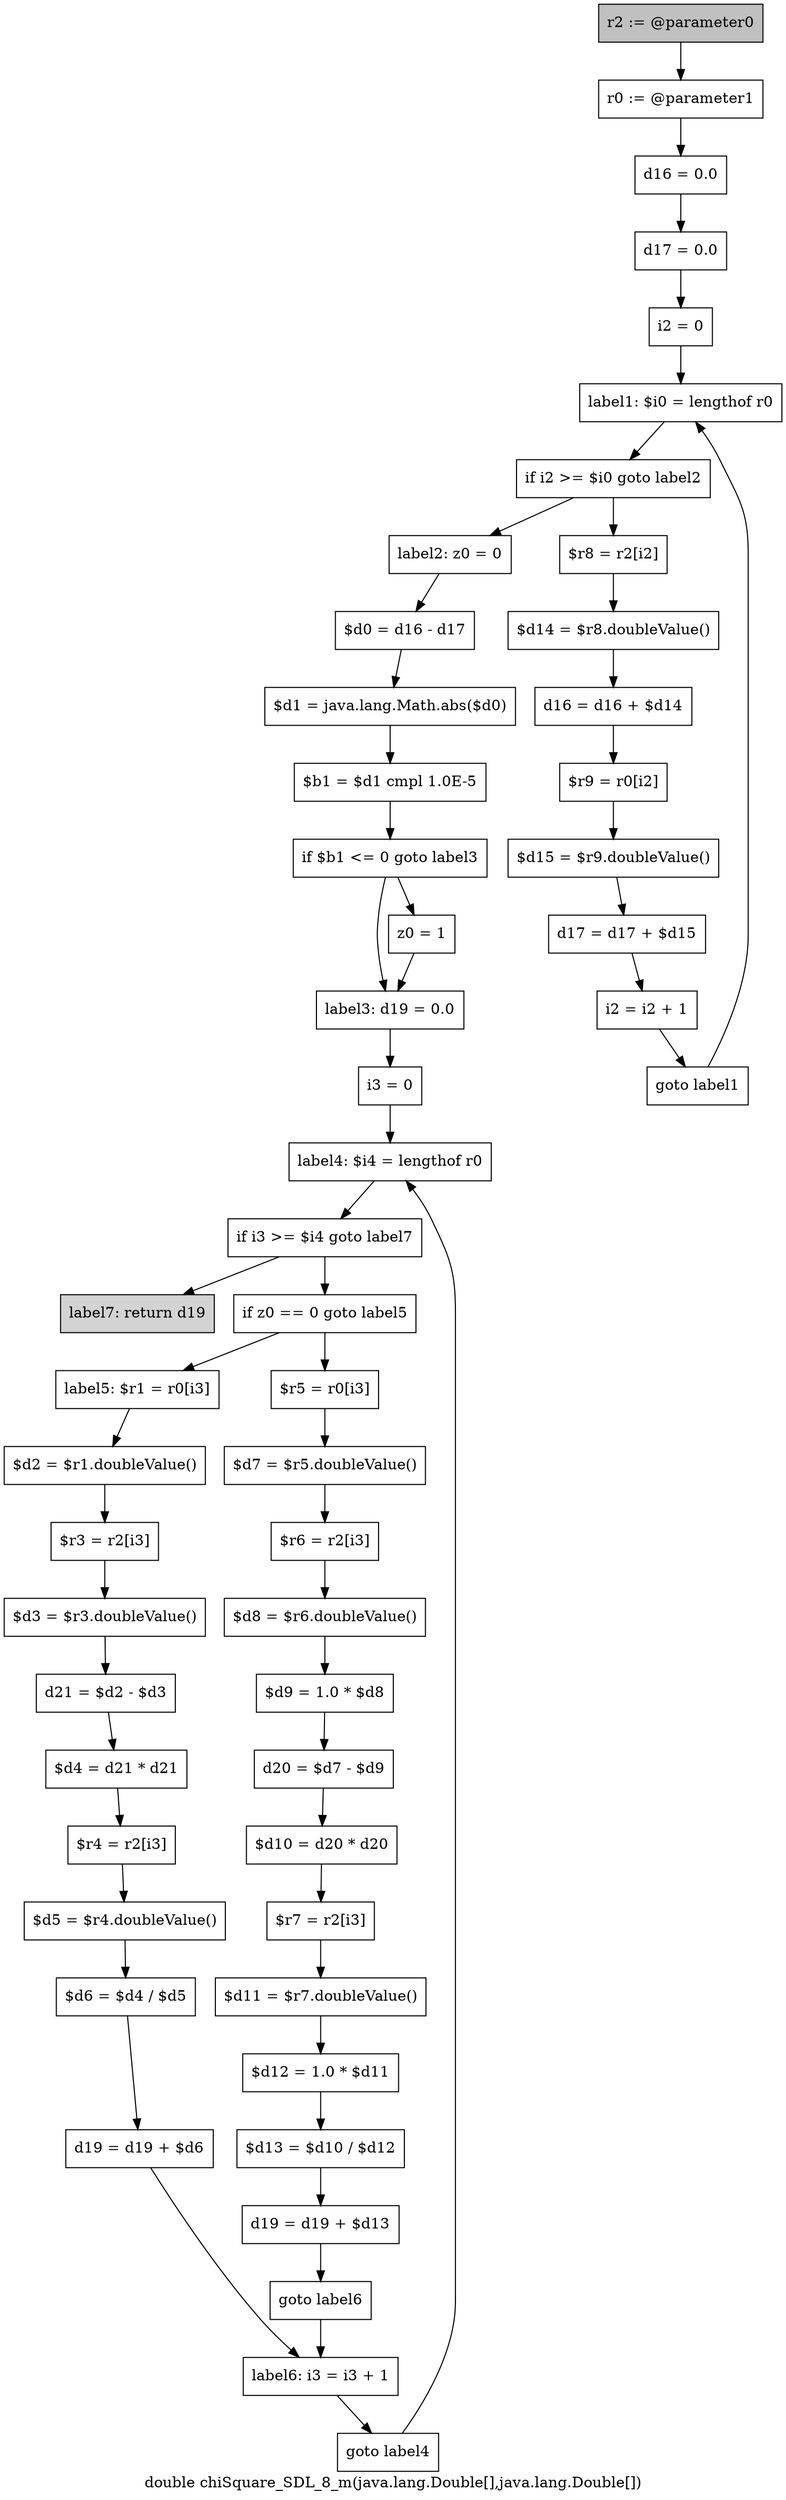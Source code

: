 digraph "double chiSquare_SDL_8_m(java.lang.Double[],java.lang.Double[])" {
    label="double chiSquare_SDL_8_m(java.lang.Double[],java.lang.Double[])";
    node [shape=box];
    "0" [style=filled,fillcolor=gray,label="r2 := @parameter0",];
    "1" [label="r0 := @parameter1",];
    "0"->"1";
    "2" [label="d16 = 0.0",];
    "1"->"2";
    "3" [label="d17 = 0.0",];
    "2"->"3";
    "4" [label="i2 = 0",];
    "3"->"4";
    "5" [label="label1: $i0 = lengthof r0",];
    "4"->"5";
    "6" [label="if i2 >= $i0 goto label2",];
    "5"->"6";
    "7" [label="$r8 = r2[i2]",];
    "6"->"7";
    "15" [label="label2: z0 = 0",];
    "6"->"15";
    "8" [label="$d14 = $r8.doubleValue()",];
    "7"->"8";
    "9" [label="d16 = d16 + $d14",];
    "8"->"9";
    "10" [label="$r9 = r0[i2]",];
    "9"->"10";
    "11" [label="$d15 = $r9.doubleValue()",];
    "10"->"11";
    "12" [label="d17 = d17 + $d15",];
    "11"->"12";
    "13" [label="i2 = i2 + 1",];
    "12"->"13";
    "14" [label="goto label1",];
    "13"->"14";
    "14"->"5";
    "16" [label="$d0 = d16 - d17",];
    "15"->"16";
    "17" [label="$d1 = java.lang.Math.abs($d0)",];
    "16"->"17";
    "18" [label="$b1 = $d1 cmpl 1.0E-5",];
    "17"->"18";
    "19" [label="if $b1 <= 0 goto label3",];
    "18"->"19";
    "20" [label="z0 = 1",];
    "19"->"20";
    "21" [label="label3: d19 = 0.0",];
    "19"->"21";
    "20"->"21";
    "22" [label="i3 = 0",];
    "21"->"22";
    "23" [label="label4: $i4 = lengthof r0",];
    "22"->"23";
    "24" [label="if i3 >= $i4 goto label7",];
    "23"->"24";
    "25" [label="if z0 == 0 goto label5",];
    "24"->"25";
    "51" [style=filled,fillcolor=lightgray,label="label7: return d19",];
    "24"->"51";
    "26" [label="$r5 = r0[i3]",];
    "25"->"26";
    "39" [label="label5: $r1 = r0[i3]",];
    "25"->"39";
    "27" [label="$d7 = $r5.doubleValue()",];
    "26"->"27";
    "28" [label="$r6 = r2[i3]",];
    "27"->"28";
    "29" [label="$d8 = $r6.doubleValue()",];
    "28"->"29";
    "30" [label="$d9 = 1.0 * $d8",];
    "29"->"30";
    "31" [label="d20 = $d7 - $d9",];
    "30"->"31";
    "32" [label="$d10 = d20 * d20",];
    "31"->"32";
    "33" [label="$r7 = r2[i3]",];
    "32"->"33";
    "34" [label="$d11 = $r7.doubleValue()",];
    "33"->"34";
    "35" [label="$d12 = 1.0 * $d11",];
    "34"->"35";
    "36" [label="$d13 = $d10 / $d12",];
    "35"->"36";
    "37" [label="d19 = d19 + $d13",];
    "36"->"37";
    "38" [label="goto label6",];
    "37"->"38";
    "49" [label="label6: i3 = i3 + 1",];
    "38"->"49";
    "40" [label="$d2 = $r1.doubleValue()",];
    "39"->"40";
    "41" [label="$r3 = r2[i3]",];
    "40"->"41";
    "42" [label="$d3 = $r3.doubleValue()",];
    "41"->"42";
    "43" [label="d21 = $d2 - $d3",];
    "42"->"43";
    "44" [label="$d4 = d21 * d21",];
    "43"->"44";
    "45" [label="$r4 = r2[i3]",];
    "44"->"45";
    "46" [label="$d5 = $r4.doubleValue()",];
    "45"->"46";
    "47" [label="$d6 = $d4 / $d5",];
    "46"->"47";
    "48" [label="d19 = d19 + $d6",];
    "47"->"48";
    "48"->"49";
    "50" [label="goto label4",];
    "49"->"50";
    "50"->"23";
}
